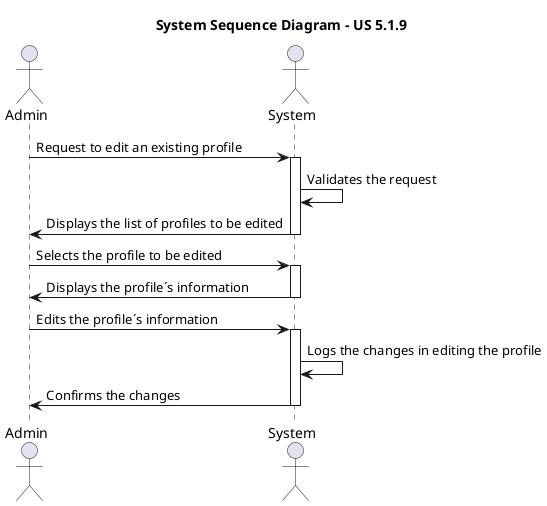 @startuml ssd
title System Sequence Diagram - US 5.1.9

actor Admin
actor System

Admin -> System: Request to edit an existing profile
activate System
System -> System: Validates the request
System -> Admin: Displays the list of profiles to be edited
deactivate System
Admin -> System: Selects the profile to be edited
activate System
System -> Admin: Displays the profile´s information
deactivate System
Admin -> System: Edits the profile´s information
activate System
System -> System: Logs the changes in editing the profile
System -> Admin: Confirms the changes   
deactivate System

@enduml